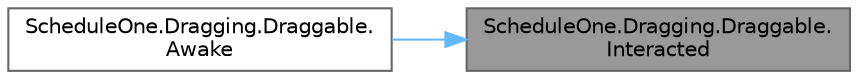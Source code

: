 digraph "ScheduleOne.Dragging.Draggable.Interacted"
{
 // LATEX_PDF_SIZE
  bgcolor="transparent";
  edge [fontname=Helvetica,fontsize=10,labelfontname=Helvetica,labelfontsize=10];
  node [fontname=Helvetica,fontsize=10,shape=box,height=0.2,width=0.4];
  rankdir="RL";
  Node1 [id="Node000001",label="ScheduleOne.Dragging.Draggable.\lInteracted",height=0.2,width=0.4,color="gray40", fillcolor="grey60", style="filled", fontcolor="black",tooltip=" "];
  Node1 -> Node2 [id="edge1_Node000001_Node000002",dir="back",color="steelblue1",style="solid",tooltip=" "];
  Node2 [id="Node000002",label="ScheduleOne.Dragging.Draggable.\lAwake",height=0.2,width=0.4,color="grey40", fillcolor="white", style="filled",URL="$class_schedule_one_1_1_dragging_1_1_draggable.html#a23f16ba0eb74330c927e3dcb7dc36312",tooltip=" "];
}
